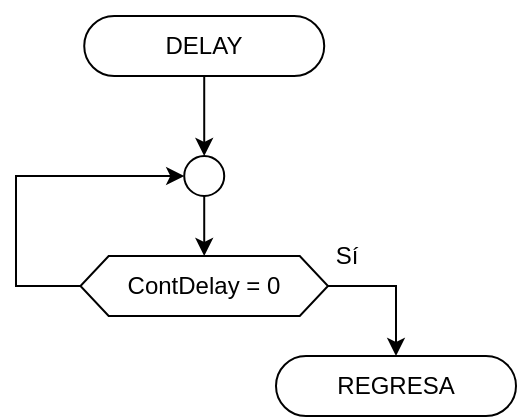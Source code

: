 <mxfile version="13.3.8" type="device"><diagram id="j_K8GWYV_A-r67UmtyGz" name="Page-1"><mxGraphModel dx="1529" dy="699" grid="1" gridSize="10" guides="1" tooltips="1" connect="1" arrows="1" fold="1" page="1" pageScale="1" pageWidth="827" pageHeight="1169" math="0" shadow="0"><root><mxCell id="0"/><mxCell id="1" parent="0"/><mxCell id="nBYRGA-svEugZPRaQJz5-1" style="edgeStyle=orthogonalEdgeStyle;rounded=0;orthogonalLoop=1;jettySize=auto;html=1;exitX=0.5;exitY=1;exitDx=0;exitDy=0;" edge="1" parent="1" source="nBYRGA-svEugZPRaQJz5-2"><mxGeometry relative="1" as="geometry"><mxPoint x="-623.9" y="280" as="targetPoint"/></mxGeometry></mxCell><mxCell id="nBYRGA-svEugZPRaQJz5-16" style="edgeStyle=orthogonalEdgeStyle;rounded=0;orthogonalLoop=1;jettySize=auto;html=1;exitX=0.5;exitY=1;exitDx=0;exitDy=0;entryX=0.5;entryY=0;entryDx=0;entryDy=0;" edge="1" parent="1" source="nBYRGA-svEugZPRaQJz5-2" target="nBYRGA-svEugZPRaQJz5-14"><mxGeometry relative="1" as="geometry"/></mxCell><mxCell id="nBYRGA-svEugZPRaQJz5-2" value="DELAY" style="rounded=1;whiteSpace=wrap;html=1;fontSize=12;glass=0;strokeWidth=1;shadow=0;arcSize=50;" vertex="1" parent="1"><mxGeometry x="-685.89" y="280" width="120" height="30" as="geometry"/></mxCell><mxCell id="nBYRGA-svEugZPRaQJz5-7" value="Sí" style="text;html=1;align=center;verticalAlign=middle;resizable=0;points=[];autosize=1;" vertex="1" parent="1"><mxGeometry x="-570" y="390" width="30" height="20" as="geometry"/></mxCell><mxCell id="nBYRGA-svEugZPRaQJz5-8" style="edgeStyle=orthogonalEdgeStyle;rounded=0;orthogonalLoop=1;jettySize=auto;html=1;exitX=0;exitY=0.5;exitDx=0;exitDy=0;entryX=0;entryY=0.5;entryDx=0;entryDy=0;" edge="1" parent="1" source="nBYRGA-svEugZPRaQJz5-10" target="nBYRGA-svEugZPRaQJz5-14"><mxGeometry relative="1" as="geometry"><mxPoint x="-726.77" y="452.5" as="targetPoint"/><Array as="points"><mxPoint x="-720" y="415"/><mxPoint x="-720" y="360"/></Array></mxGeometry></mxCell><mxCell id="nBYRGA-svEugZPRaQJz5-9" style="edgeStyle=orthogonalEdgeStyle;rounded=0;orthogonalLoop=1;jettySize=auto;html=1;exitX=1;exitY=0.5;exitDx=0;exitDy=0;entryX=0.5;entryY=0;entryDx=0;entryDy=0;" edge="1" parent="1" source="nBYRGA-svEugZPRaQJz5-10" target="nBYRGA-svEugZPRaQJz5-18"><mxGeometry relative="1" as="geometry"><mxPoint x="-516.77" y="452.5" as="targetPoint"/></mxGeometry></mxCell><mxCell id="nBYRGA-svEugZPRaQJz5-10" value="ContDelay = 0" style="shape=hexagon;perimeter=hexagonPerimeter2;whiteSpace=wrap;html=1;size=0.114;" vertex="1" parent="1"><mxGeometry x="-687.77" y="400" width="123.76" height="30" as="geometry"/></mxCell><mxCell id="nBYRGA-svEugZPRaQJz5-17" style="edgeStyle=orthogonalEdgeStyle;rounded=0;orthogonalLoop=1;jettySize=auto;html=1;exitX=0.5;exitY=1;exitDx=0;exitDy=0;entryX=0.5;entryY=0;entryDx=0;entryDy=0;" edge="1" parent="1" source="nBYRGA-svEugZPRaQJz5-14" target="nBYRGA-svEugZPRaQJz5-10"><mxGeometry relative="1" as="geometry"/></mxCell><mxCell id="nBYRGA-svEugZPRaQJz5-14" value="" style="ellipse;whiteSpace=wrap;html=1;aspect=fixed;" vertex="1" parent="1"><mxGeometry x="-635.89" y="350" width="20" height="20" as="geometry"/></mxCell><mxCell id="nBYRGA-svEugZPRaQJz5-18" value="REGRESA" style="rounded=1;whiteSpace=wrap;html=1;fontSize=12;glass=0;strokeWidth=1;shadow=0;arcSize=50;" vertex="1" parent="1"><mxGeometry x="-590" y="450" width="120" height="30" as="geometry"/></mxCell></root></mxGraphModel></diagram></mxfile>